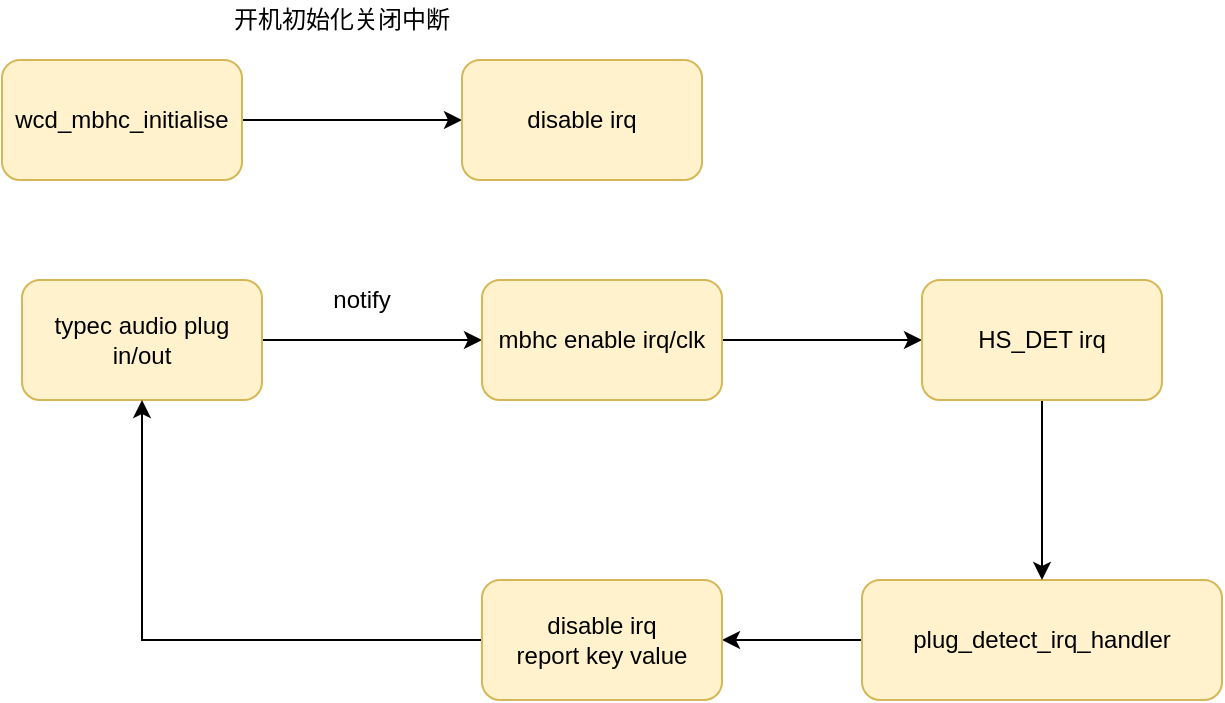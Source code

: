 <mxfile version="13.6.2" type="device"><diagram id="cUUdwXfIpH-Vdk4iOru9" name="Page-1"><mxGraphModel dx="1086" dy="806" grid="1" gridSize="10" guides="1" tooltips="1" connect="1" arrows="1" fold="1" page="1" pageScale="1" pageWidth="827" pageHeight="1169" math="0" shadow="0"><root><mxCell id="0"/><mxCell id="1" parent="0"/><mxCell id="VYY8MV3_GVUi-_rB1qGI-3" style="edgeStyle=orthogonalEdgeStyle;rounded=0;orthogonalLoop=1;jettySize=auto;html=1;exitX=1;exitY=0.5;exitDx=0;exitDy=0;" edge="1" parent="1" source="VYY8MV3_GVUi-_rB1qGI-1" target="VYY8MV3_GVUi-_rB1qGI-2"><mxGeometry relative="1" as="geometry"/></mxCell><mxCell id="VYY8MV3_GVUi-_rB1qGI-1" value="typec audio plug in/out" style="rounded=1;whiteSpace=wrap;html=1;fillColor=#fff2cc;strokeColor=#d6b656;" vertex="1" parent="1"><mxGeometry x="50" y="230" width="120" height="60" as="geometry"/></mxCell><mxCell id="VYY8MV3_GVUi-_rB1qGI-15" style="edgeStyle=orthogonalEdgeStyle;rounded=0;orthogonalLoop=1;jettySize=auto;html=1;exitX=1;exitY=0.5;exitDx=0;exitDy=0;entryX=0;entryY=0.5;entryDx=0;entryDy=0;" edge="1" parent="1" source="VYY8MV3_GVUi-_rB1qGI-2" target="VYY8MV3_GVUi-_rB1qGI-6"><mxGeometry relative="1" as="geometry"/></mxCell><mxCell id="VYY8MV3_GVUi-_rB1qGI-2" value="mbhc enable irq/clk" style="rounded=1;whiteSpace=wrap;html=1;fillColor=#fff2cc;strokeColor=#d6b656;" vertex="1" parent="1"><mxGeometry x="280" y="230" width="120" height="60" as="geometry"/></mxCell><mxCell id="VYY8MV3_GVUi-_rB1qGI-4" value="notify" style="text;html=1;strokeColor=none;fillColor=none;align=center;verticalAlign=middle;whiteSpace=wrap;rounded=0;" vertex="1" parent="1"><mxGeometry x="200" y="230" width="40" height="20" as="geometry"/></mxCell><mxCell id="VYY8MV3_GVUi-_rB1qGI-17" style="edgeStyle=orthogonalEdgeStyle;rounded=0;orthogonalLoop=1;jettySize=auto;html=1;exitX=0;exitY=0.5;exitDx=0;exitDy=0;entryX=1;entryY=0.5;entryDx=0;entryDy=0;" edge="1" parent="1" source="VYY8MV3_GVUi-_rB1qGI-5" target="VYY8MV3_GVUi-_rB1qGI-9"><mxGeometry relative="1" as="geometry"/></mxCell><mxCell id="VYY8MV3_GVUi-_rB1qGI-5" value="plug_detect_irq_handler" style="rounded=1;whiteSpace=wrap;html=1;fillColor=#fff2cc;strokeColor=#d6b656;" vertex="1" parent="1"><mxGeometry x="470" y="380" width="180" height="60" as="geometry"/></mxCell><mxCell id="VYY8MV3_GVUi-_rB1qGI-16" style="edgeStyle=orthogonalEdgeStyle;rounded=0;orthogonalLoop=1;jettySize=auto;html=1;exitX=0.5;exitY=1;exitDx=0;exitDy=0;" edge="1" parent="1" source="VYY8MV3_GVUi-_rB1qGI-6" target="VYY8MV3_GVUi-_rB1qGI-5"><mxGeometry relative="1" as="geometry"/></mxCell><mxCell id="VYY8MV3_GVUi-_rB1qGI-6" value="HS_DET irq" style="rounded=1;whiteSpace=wrap;html=1;fillColor=#fff2cc;strokeColor=#d6b656;" vertex="1" parent="1"><mxGeometry x="500" y="230" width="120" height="60" as="geometry"/></mxCell><mxCell id="VYY8MV3_GVUi-_rB1qGI-21" style="edgeStyle=orthogonalEdgeStyle;rounded=0;orthogonalLoop=1;jettySize=auto;html=1;exitX=0;exitY=0.5;exitDx=0;exitDy=0;entryX=0.5;entryY=1;entryDx=0;entryDy=0;" edge="1" parent="1" source="VYY8MV3_GVUi-_rB1qGI-9" target="VYY8MV3_GVUi-_rB1qGI-1"><mxGeometry relative="1" as="geometry"/></mxCell><mxCell id="VYY8MV3_GVUi-_rB1qGI-9" value="disable irq&lt;br&gt;report key value" style="rounded=1;whiteSpace=wrap;html=1;fillColor=#fff2cc;strokeColor=#d6b656;" vertex="1" parent="1"><mxGeometry x="280" y="380" width="120" height="60" as="geometry"/></mxCell><mxCell id="VYY8MV3_GVUi-_rB1qGI-14" style="edgeStyle=orthogonalEdgeStyle;rounded=0;orthogonalLoop=1;jettySize=auto;html=1;exitX=1;exitY=0.5;exitDx=0;exitDy=0;entryX=0;entryY=0.5;entryDx=0;entryDy=0;" edge="1" parent="1" source="VYY8MV3_GVUi-_rB1qGI-12" target="VYY8MV3_GVUi-_rB1qGI-13"><mxGeometry relative="1" as="geometry"/></mxCell><mxCell id="VYY8MV3_GVUi-_rB1qGI-12" value="wcd_mbhc_initialise" style="rounded=1;whiteSpace=wrap;html=1;fillColor=#fff2cc;strokeColor=#d6b656;" vertex="1" parent="1"><mxGeometry x="40" y="120" width="120" height="60" as="geometry"/></mxCell><mxCell id="VYY8MV3_GVUi-_rB1qGI-13" value="disable irq" style="rounded=1;whiteSpace=wrap;html=1;fillColor=#fff2cc;strokeColor=#d6b656;" vertex="1" parent="1"><mxGeometry x="270" y="120" width="120" height="60" as="geometry"/></mxCell><mxCell id="VYY8MV3_GVUi-_rB1qGI-20" value="开机初始化关闭中断" style="text;html=1;strokeColor=none;fillColor=none;align=center;verticalAlign=middle;whiteSpace=wrap;rounded=0;" vertex="1" parent="1"><mxGeometry x="130" y="90" width="160" height="20" as="geometry"/></mxCell></root></mxGraphModel></diagram></mxfile>
